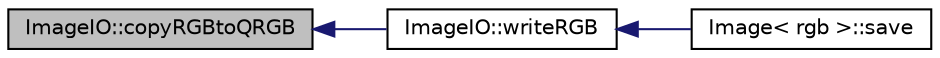 digraph "ImageIO::copyRGBtoQRGB"
{
 // INTERACTIVE_SVG=YES
  edge [fontname="Helvetica",fontsize="10",labelfontname="Helvetica",labelfontsize="10"];
  node [fontname="Helvetica",fontsize="10",shape=record];
  rankdir="LR";
  Node1 [label="ImageIO::copyRGBtoQRGB",height=0.2,width=0.4,color="black", fillcolor="grey75", style="filled", fontcolor="black"];
  Node1 -> Node2 [dir="back",color="midnightblue",fontsize="10",style="solid",fontname="Helvetica"];
  Node2 [label="ImageIO::writeRGB",height=0.2,width=0.4,color="black", fillcolor="white", style="filled",URL="$d9/dde/class_image_i_o.html#ae0af0e3b286921f3c0e01ee54a5eef55"];
  Node2 -> Node3 [dir="back",color="midnightblue",fontsize="10",style="solid",fontname="Helvetica"];
  Node3 [label="Image\< rgb \>::save",height=0.2,width=0.4,color="black", fillcolor="white", style="filled",URL="$de/d73/class_image.html#ae52edd160c6e586d96e7b49f1a2f6eda"];
}
